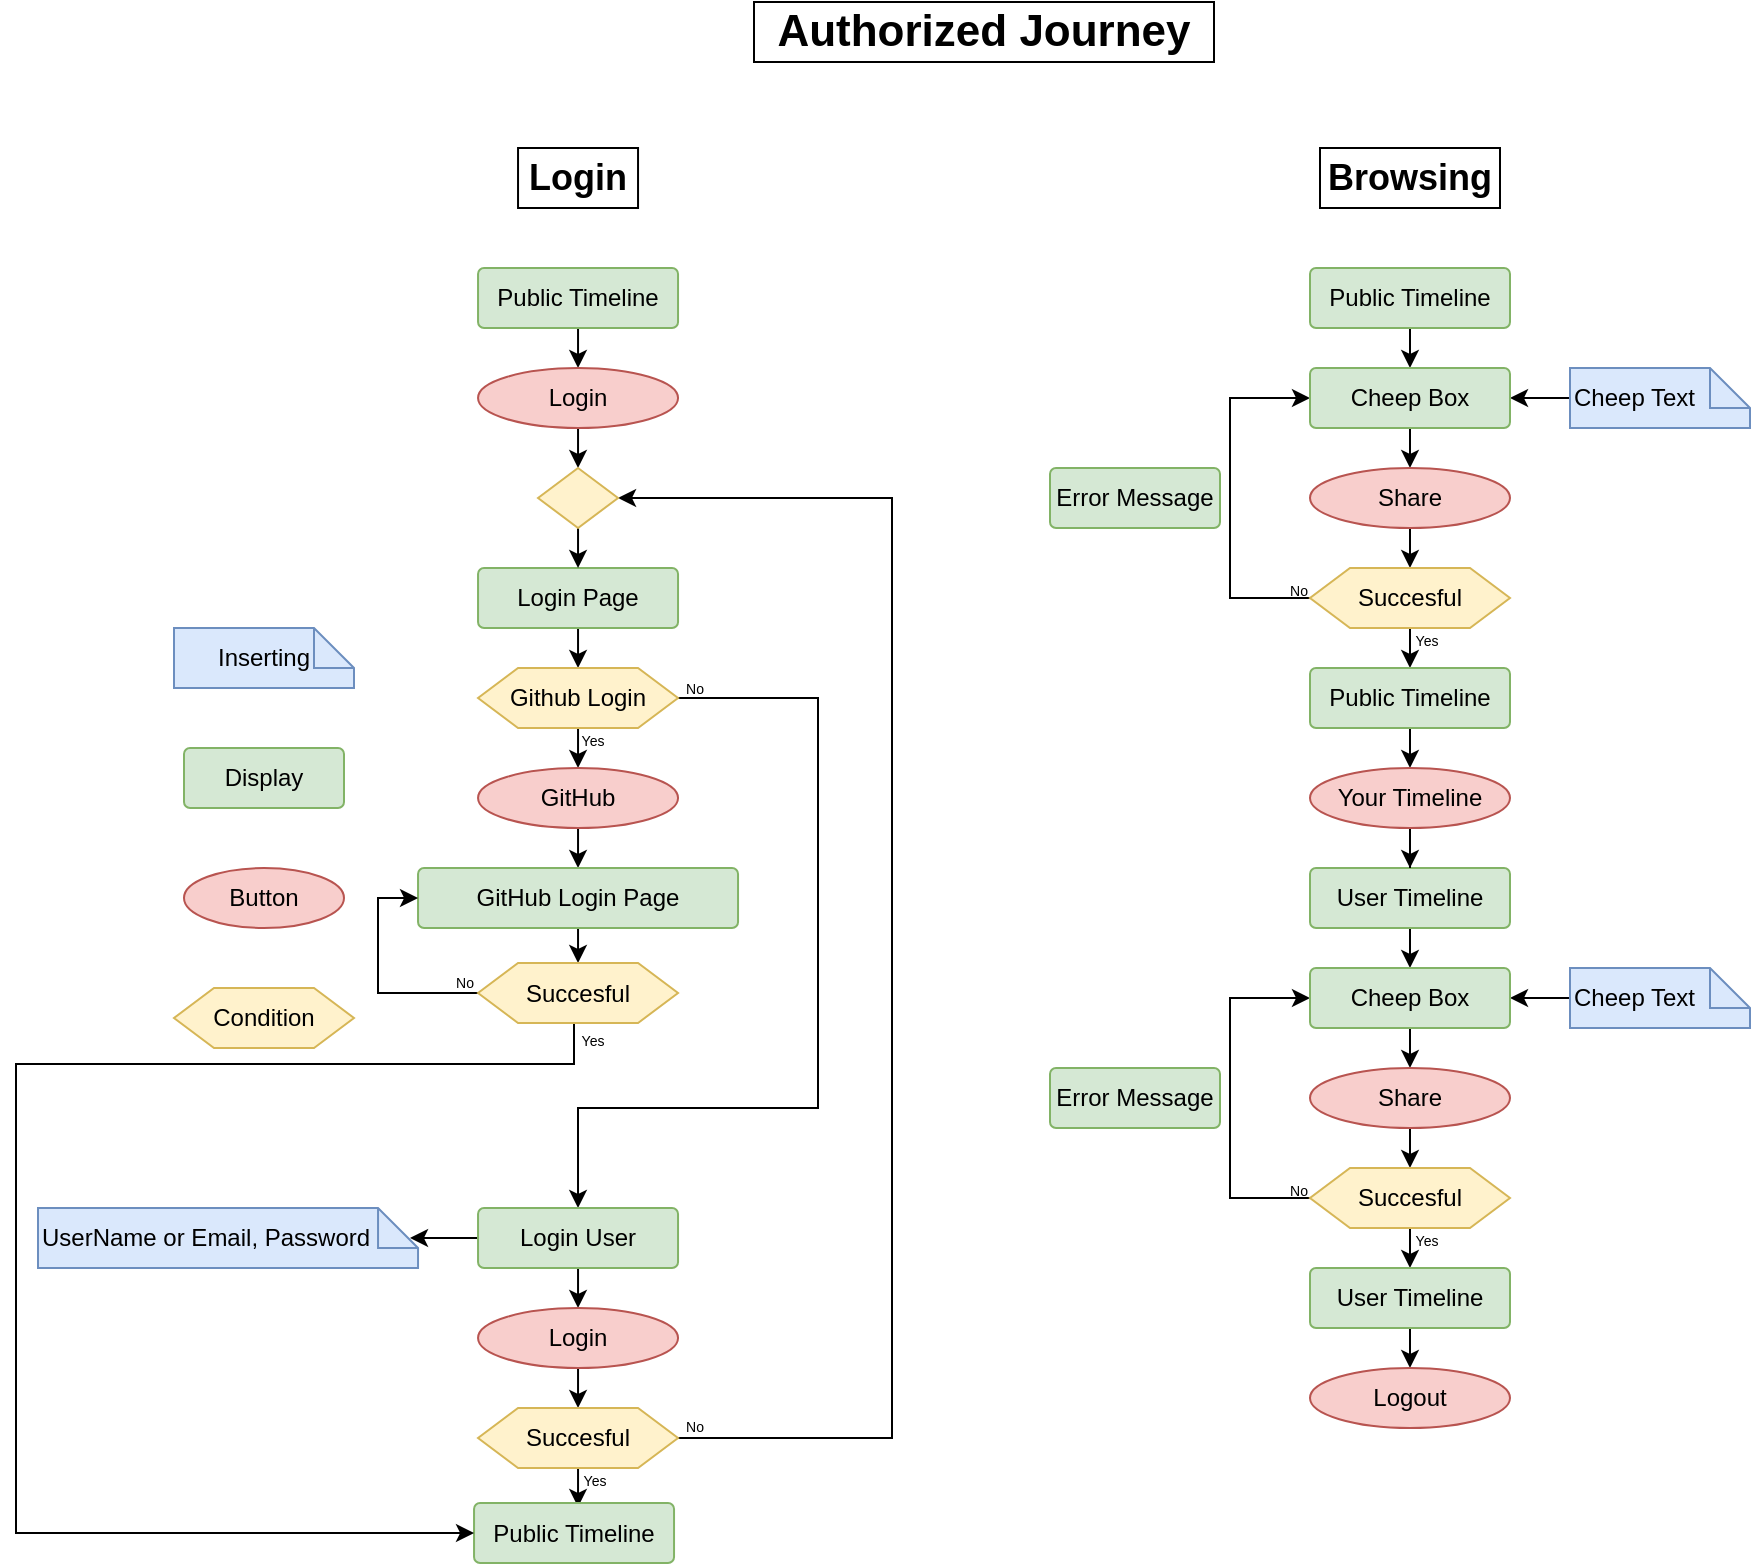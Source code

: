<mxfile version="25.0.3">
  <diagram name="Side-1" id="wtySHdPiUahqh2xDonqv">
    <mxGraphModel dx="1620" dy="889" grid="0" gridSize="10" guides="1" tooltips="1" connect="1" arrows="1" fold="1" page="0" pageScale="1" pageWidth="827" pageHeight="1169" math="0" shadow="0">
      <root>
        <mxCell id="0" />
        <mxCell id="1" parent="0" />
        <mxCell id="CZTcMMlewTJvzk4eFRu1-1" style="edgeStyle=orthogonalEdgeStyle;rounded=0;orthogonalLoop=1;jettySize=auto;html=1;exitX=0.5;exitY=1;exitDx=0;exitDy=0;entryX=0.5;entryY=0;entryDx=0;entryDy=0;" parent="1" source="CZTcMMlewTJvzk4eFRu1-2" target="CZTcMMlewTJvzk4eFRu1-4" edge="1">
          <mxGeometry relative="1" as="geometry" />
        </mxCell>
        <mxCell id="CZTcMMlewTJvzk4eFRu1-2" value="Public Timeline" style="rounded=1;arcSize=10;whiteSpace=wrap;html=1;align=center;fillColor=#d5e8d4;strokeColor=#82b366;" parent="1" vertex="1">
          <mxGeometry x="135.02" y="142" width="100" height="30" as="geometry" />
        </mxCell>
        <mxCell id="CZTcMMlewTJvzk4eFRu1-3" style="edgeStyle=orthogonalEdgeStyle;rounded=0;orthogonalLoop=1;jettySize=auto;html=1;exitX=0.5;exitY=1;exitDx=0;exitDy=0;entryX=0.5;entryY=0;entryDx=0;entryDy=0;" parent="1" source="CZTcMMlewTJvzk4eFRu1-4" target="CZTcMMlewTJvzk4eFRu1-25" edge="1">
          <mxGeometry relative="1" as="geometry" />
        </mxCell>
        <mxCell id="CZTcMMlewTJvzk4eFRu1-4" value="Login" style="ellipse;whiteSpace=wrap;html=1;fillColor=#f8cecc;strokeColor=#b85450;" parent="1" vertex="1">
          <mxGeometry x="135.02" y="192" width="100" height="30" as="geometry" />
        </mxCell>
        <mxCell id="CZTcMMlewTJvzk4eFRu1-5" style="edgeStyle=orthogonalEdgeStyle;rounded=0;orthogonalLoop=1;jettySize=auto;html=1;exitX=0.5;exitY=1;exitDx=0;exitDy=0;entryX=0.5;entryY=0;entryDx=0;entryDy=0;" parent="1" source="CZTcMMlewTJvzk4eFRu1-6" target="CZTcMMlewTJvzk4eFRu1-9" edge="1">
          <mxGeometry relative="1" as="geometry" />
        </mxCell>
        <mxCell id="CZTcMMlewTJvzk4eFRu1-6" value="Login Page" style="rounded=1;arcSize=10;whiteSpace=wrap;html=1;align=center;fillColor=#d5e8d4;strokeColor=#82b366;" parent="1" vertex="1">
          <mxGeometry x="135.02" y="292" width="100" height="30" as="geometry" />
        </mxCell>
        <mxCell id="CZTcMMlewTJvzk4eFRu1-7" style="edgeStyle=orthogonalEdgeStyle;rounded=0;orthogonalLoop=1;jettySize=auto;html=1;exitX=0.5;exitY=1;exitDx=0;exitDy=0;entryX=0.5;entryY=0;entryDx=0;entryDy=0;" parent="1" source="CZTcMMlewTJvzk4eFRu1-9" target="CZTcMMlewTJvzk4eFRu1-11" edge="1">
          <mxGeometry relative="1" as="geometry" />
        </mxCell>
        <mxCell id="CZTcMMlewTJvzk4eFRu1-8" style="edgeStyle=orthogonalEdgeStyle;rounded=0;orthogonalLoop=1;jettySize=auto;html=1;exitX=1;exitY=0.5;exitDx=0;exitDy=0;entryX=0.5;entryY=0;entryDx=0;entryDy=0;" parent="1" source="CZTcMMlewTJvzk4eFRu1-9" target="CZTcMMlewTJvzk4eFRu1-15" edge="1">
          <mxGeometry relative="1" as="geometry">
            <Array as="points">
              <mxPoint x="305.02" y="357" />
              <mxPoint x="305.02" y="562" />
              <mxPoint x="185.02" y="562" />
            </Array>
          </mxGeometry>
        </mxCell>
        <mxCell id="CZTcMMlewTJvzk4eFRu1-9" value="Github Login" style="shape=hexagon;perimeter=hexagonPerimeter2;whiteSpace=wrap;html=1;fixedSize=1;fillColor=#fff2cc;strokeColor=#d6b656;" parent="1" vertex="1">
          <mxGeometry x="135.02" y="342" width="100" height="30" as="geometry" />
        </mxCell>
        <mxCell id="CZTcMMlewTJvzk4eFRu1-10" style="edgeStyle=orthogonalEdgeStyle;rounded=0;orthogonalLoop=1;jettySize=auto;html=1;exitX=0.5;exitY=1;exitDx=0;exitDy=0;entryX=0.5;entryY=0;entryDx=0;entryDy=0;" parent="1" source="CZTcMMlewTJvzk4eFRu1-11" target="CZTcMMlewTJvzk4eFRu1-13" edge="1">
          <mxGeometry relative="1" as="geometry" />
        </mxCell>
        <mxCell id="CZTcMMlewTJvzk4eFRu1-11" value="GitHub" style="ellipse;whiteSpace=wrap;html=1;fillColor=#f8cecc;strokeColor=#b85450;" parent="1" vertex="1">
          <mxGeometry x="135.02" y="392" width="100" height="30" as="geometry" />
        </mxCell>
        <mxCell id="CZTcMMlewTJvzk4eFRu1-12" style="edgeStyle=orthogonalEdgeStyle;rounded=0;orthogonalLoop=1;jettySize=auto;html=1;exitX=0.5;exitY=1;exitDx=0;exitDy=0;entryX=0.5;entryY=0;entryDx=0;entryDy=0;" parent="1" source="CZTcMMlewTJvzk4eFRu1-13" target="CZTcMMlewTJvzk4eFRu1-32" edge="1">
          <mxGeometry relative="1" as="geometry" />
        </mxCell>
        <mxCell id="CZTcMMlewTJvzk4eFRu1-13" value="GitHub Login Page" style="rounded=1;arcSize=10;whiteSpace=wrap;html=1;align=center;fillColor=#d5e8d4;strokeColor=#82b366;" parent="1" vertex="1">
          <mxGeometry x="105.02" y="442" width="160" height="30" as="geometry" />
        </mxCell>
        <mxCell id="CZTcMMlewTJvzk4eFRu1-14" style="edgeStyle=orthogonalEdgeStyle;rounded=0;orthogonalLoop=1;jettySize=auto;html=1;exitX=0.5;exitY=1;exitDx=0;exitDy=0;entryX=0.5;entryY=0;entryDx=0;entryDy=0;" parent="1" source="CZTcMMlewTJvzk4eFRu1-15" target="CZTcMMlewTJvzk4eFRu1-19" edge="1">
          <mxGeometry relative="1" as="geometry" />
        </mxCell>
        <mxCell id="lTajQn7KfrZuBdDy8l7e-9" style="edgeStyle=orthogonalEdgeStyle;rounded=0;orthogonalLoop=1;jettySize=auto;html=1;exitX=0;exitY=0.5;exitDx=0;exitDy=0;" edge="1" parent="1" source="CZTcMMlewTJvzk4eFRu1-15">
          <mxGeometry relative="1" as="geometry">
            <mxPoint x="101" y="627" as="targetPoint" />
          </mxGeometry>
        </mxCell>
        <mxCell id="CZTcMMlewTJvzk4eFRu1-15" value="Login User" style="rounded=1;arcSize=10;whiteSpace=wrap;html=1;align=center;fillColor=#d5e8d4;strokeColor=#82b366;" parent="1" vertex="1">
          <mxGeometry x="135.02" y="612" width="100" height="30" as="geometry" />
        </mxCell>
        <mxCell id="CZTcMMlewTJvzk4eFRu1-17" value="UserName or Email,&amp;nbsp;&lt;span style=&quot;background-color: initial;&quot;&gt;Password&lt;/span&gt;" style="shape=note;size=20;whiteSpace=wrap;html=1;fillColor=#dae8fc;strokeColor=#6c8ebf;align=left;" parent="1" vertex="1">
          <mxGeometry x="-85" y="612" width="190.02" height="30" as="geometry" />
        </mxCell>
        <mxCell id="CZTcMMlewTJvzk4eFRu1-18" style="edgeStyle=orthogonalEdgeStyle;rounded=0;orthogonalLoop=1;jettySize=auto;html=1;exitX=0.5;exitY=1;exitDx=0;exitDy=0;entryX=0.5;entryY=0;entryDx=0;entryDy=0;" parent="1" source="CZTcMMlewTJvzk4eFRu1-19" target="CZTcMMlewTJvzk4eFRu1-22" edge="1">
          <mxGeometry relative="1" as="geometry" />
        </mxCell>
        <mxCell id="CZTcMMlewTJvzk4eFRu1-19" value="Login" style="ellipse;whiteSpace=wrap;html=1;fillColor=#f8cecc;strokeColor=#b85450;" parent="1" vertex="1">
          <mxGeometry x="135.02" y="662" width="100" height="30" as="geometry" />
        </mxCell>
        <mxCell id="CZTcMMlewTJvzk4eFRu1-20" style="edgeStyle=orthogonalEdgeStyle;rounded=0;orthogonalLoop=1;jettySize=auto;html=1;exitX=0.5;exitY=1;exitDx=0;exitDy=0;entryX=0.5;entryY=0;entryDx=0;entryDy=0;" parent="1" source="CZTcMMlewTJvzk4eFRu1-22" edge="1">
          <mxGeometry relative="1" as="geometry">
            <mxPoint x="185.02" y="761.5" as="targetPoint" />
          </mxGeometry>
        </mxCell>
        <mxCell id="CZTcMMlewTJvzk4eFRu1-21" style="edgeStyle=orthogonalEdgeStyle;rounded=0;orthogonalLoop=1;jettySize=auto;html=1;exitX=1;exitY=0.5;exitDx=0;exitDy=0;entryX=1;entryY=0.5;entryDx=0;entryDy=0;" parent="1" source="CZTcMMlewTJvzk4eFRu1-22" target="CZTcMMlewTJvzk4eFRu1-25" edge="1">
          <mxGeometry relative="1" as="geometry">
            <Array as="points">
              <mxPoint x="342" y="727" />
              <mxPoint x="342" y="257" />
            </Array>
          </mxGeometry>
        </mxCell>
        <mxCell id="CZTcMMlewTJvzk4eFRu1-22" value="Succesful" style="shape=hexagon;perimeter=hexagonPerimeter2;whiteSpace=wrap;html=1;fixedSize=1;fillColor=#fff2cc;strokeColor=#d6b656;" parent="1" vertex="1">
          <mxGeometry x="135.02" y="712" width="100" height="30" as="geometry" />
        </mxCell>
        <mxCell id="CZTcMMlewTJvzk4eFRu1-23" value="Public Timeline" style="rounded=1;arcSize=10;whiteSpace=wrap;html=1;align=center;fillColor=#d5e8d4;strokeColor=#82b366;" parent="1" vertex="1">
          <mxGeometry x="133.02" y="759.5" width="100" height="30" as="geometry" />
        </mxCell>
        <mxCell id="CZTcMMlewTJvzk4eFRu1-24" style="edgeStyle=orthogonalEdgeStyle;rounded=0;orthogonalLoop=1;jettySize=auto;html=1;exitX=0.5;exitY=1;exitDx=0;exitDy=0;entryX=0.5;entryY=0;entryDx=0;entryDy=0;" parent="1" source="CZTcMMlewTJvzk4eFRu1-25" target="CZTcMMlewTJvzk4eFRu1-6" edge="1">
          <mxGeometry relative="1" as="geometry" />
        </mxCell>
        <mxCell id="CZTcMMlewTJvzk4eFRu1-25" value="" style="shape=hexagon;perimeter=hexagonPerimeter2;whiteSpace=wrap;html=1;fixedSize=1;fillColor=#fff2cc;strokeColor=#d6b656;size=40;" parent="1" vertex="1">
          <mxGeometry x="165.02" y="242" width="40" height="30" as="geometry" />
        </mxCell>
        <mxCell id="CZTcMMlewTJvzk4eFRu1-26" value="&lt;font style=&quot;font-size: 7px;&quot;&gt;Yes&lt;/font&gt;" style="text;html=1;align=center;verticalAlign=middle;resizable=0;points=[];autosize=1;strokeColor=none;fillColor=none;" parent="1" vertex="1">
          <mxGeometry x="177.02" y="362" width="30" height="30" as="geometry" />
        </mxCell>
        <mxCell id="CZTcMMlewTJvzk4eFRu1-27" value="&lt;font style=&quot;font-size: 7px;&quot;&gt;Yes&lt;/font&gt;" style="text;html=1;align=center;verticalAlign=middle;resizable=0;points=[];autosize=1;strokeColor=none;fillColor=none;" parent="1" vertex="1">
          <mxGeometry x="178.02" y="731.5" width="30" height="30" as="geometry" />
        </mxCell>
        <mxCell id="CZTcMMlewTJvzk4eFRu1-28" value="&lt;font style=&quot;font-size: 7px;&quot;&gt;No&lt;/font&gt;" style="text;html=1;align=center;verticalAlign=middle;resizable=0;points=[];autosize=1;strokeColor=none;fillColor=none;" parent="1" vertex="1">
          <mxGeometry x="228.02" y="704.5" width="30" height="30" as="geometry" />
        </mxCell>
        <mxCell id="CZTcMMlewTJvzk4eFRu1-29" value="&lt;font style=&quot;font-size: 7px;&quot;&gt;No&lt;/font&gt;" style="text;html=1;align=center;verticalAlign=middle;resizable=0;points=[];autosize=1;strokeColor=none;fillColor=none;" parent="1" vertex="1">
          <mxGeometry x="228.02" y="336" width="30" height="30" as="geometry" />
        </mxCell>
        <mxCell id="CZTcMMlewTJvzk4eFRu1-30" style="edgeStyle=orthogonalEdgeStyle;rounded=0;orthogonalLoop=1;jettySize=auto;html=1;exitX=0.5;exitY=1;exitDx=0;exitDy=0;entryX=0;entryY=0.5;entryDx=0;entryDy=0;" parent="1" source="CZTcMMlewTJvzk4eFRu1-32" target="CZTcMMlewTJvzk4eFRu1-23" edge="1">
          <mxGeometry relative="1" as="geometry">
            <mxPoint x="183.02" y="537.5" as="targetPoint" />
            <Array as="points">
              <mxPoint x="183" y="520" />
              <mxPoint x="183" y="540" />
              <mxPoint x="-96" y="540" />
              <mxPoint x="-96" y="775" />
            </Array>
          </mxGeometry>
        </mxCell>
        <mxCell id="CZTcMMlewTJvzk4eFRu1-31" style="edgeStyle=orthogonalEdgeStyle;rounded=0;orthogonalLoop=1;jettySize=auto;html=1;exitX=0;exitY=0.5;exitDx=0;exitDy=0;entryX=0;entryY=0.5;entryDx=0;entryDy=0;" parent="1" source="CZTcMMlewTJvzk4eFRu1-32" target="CZTcMMlewTJvzk4eFRu1-13" edge="1">
          <mxGeometry relative="1" as="geometry" />
        </mxCell>
        <mxCell id="CZTcMMlewTJvzk4eFRu1-32" value="Succesful" style="shape=hexagon;perimeter=hexagonPerimeter2;whiteSpace=wrap;html=1;fixedSize=1;fillColor=#fff2cc;strokeColor=#d6b656;" parent="1" vertex="1">
          <mxGeometry x="135.02" y="489.5" width="100" height="30" as="geometry" />
        </mxCell>
        <mxCell id="CZTcMMlewTJvzk4eFRu1-33" value="&lt;font style=&quot;font-size: 7px;&quot;&gt;Yes&lt;/font&gt;" style="text;html=1;align=center;verticalAlign=middle;resizable=0;points=[];autosize=1;strokeColor=none;fillColor=none;" parent="1" vertex="1">
          <mxGeometry x="177.02" y="512" width="30" height="30" as="geometry" />
        </mxCell>
        <mxCell id="CZTcMMlewTJvzk4eFRu1-34" value="&lt;font style=&quot;font-size: 7px;&quot;&gt;No&lt;/font&gt;" style="text;html=1;align=center;verticalAlign=middle;resizable=0;points=[];autosize=1;strokeColor=none;fillColor=none;" parent="1" vertex="1">
          <mxGeometry x="113.02" y="483" width="30" height="30" as="geometry" />
        </mxCell>
        <mxCell id="CZTcMMlewTJvzk4eFRu1-35" style="edgeStyle=orthogonalEdgeStyle;rounded=0;orthogonalLoop=1;jettySize=auto;html=1;exitX=0.5;exitY=1;exitDx=0;exitDy=0;entryX=0.5;entryY=0;entryDx=0;entryDy=0;" parent="1" source="CZTcMMlewTJvzk4eFRu1-36" edge="1">
          <mxGeometry relative="1" as="geometry">
            <mxPoint x="601" y="192" as="targetPoint" />
          </mxGeometry>
        </mxCell>
        <mxCell id="CZTcMMlewTJvzk4eFRu1-36" value="Public Timeline" style="rounded=1;arcSize=10;whiteSpace=wrap;html=1;align=center;fillColor=#d5e8d4;strokeColor=#82b366;" parent="1" vertex="1">
          <mxGeometry x="551" y="142" width="100" height="30" as="geometry" />
        </mxCell>
        <mxCell id="CZTcMMlewTJvzk4eFRu1-37" style="edgeStyle=orthogonalEdgeStyle;rounded=0;orthogonalLoop=1;jettySize=auto;html=1;exitX=0.5;exitY=1;exitDx=0;exitDy=0;entryX=0.5;entryY=0;entryDx=0;entryDy=0;" parent="1" edge="1">
          <mxGeometry relative="1" as="geometry">
            <mxPoint x="601" y="222" as="sourcePoint" />
            <mxPoint x="601" y="242" as="targetPoint" />
          </mxGeometry>
        </mxCell>
        <mxCell id="CZTcMMlewTJvzk4eFRu1-38" style="edgeStyle=orthogonalEdgeStyle;rounded=0;orthogonalLoop=1;jettySize=auto;html=1;exitX=0.5;exitY=1;exitDx=0;exitDy=0;entryX=0.5;entryY=0;entryDx=0;entryDy=0;" parent="1" edge="1">
          <mxGeometry relative="1" as="geometry">
            <mxPoint x="601" y="322" as="sourcePoint" />
            <mxPoint x="601" y="342" as="targetPoint" />
          </mxGeometry>
        </mxCell>
        <mxCell id="CZTcMMlewTJvzk4eFRu1-39" style="edgeStyle=orthogonalEdgeStyle;rounded=0;orthogonalLoop=1;jettySize=auto;html=1;exitX=0;exitY=0.5;exitDx=0;exitDy=0;entryX=0;entryY=0.5;entryDx=0;entryDy=0;" parent="1" source="CZTcMMlewTJvzk4eFRu1-47" target="CZTcMMlewTJvzk4eFRu1-45" edge="1">
          <mxGeometry relative="1" as="geometry">
            <Array as="points">
              <mxPoint x="511" y="307" />
              <mxPoint x="511" y="207" />
            </Array>
            <mxPoint x="711" y="262" as="targetPoint" />
          </mxGeometry>
        </mxCell>
        <mxCell id="CZTcMMlewTJvzk4eFRu1-40" style="edgeStyle=orthogonalEdgeStyle;rounded=0;orthogonalLoop=1;jettySize=auto;html=1;exitX=0;exitY=0.5;exitDx=0;exitDy=0;exitPerimeter=0;entryX=1;entryY=0.5;entryDx=0;entryDy=0;" parent="1" source="CZTcMMlewTJvzk4eFRu1-41" target="CZTcMMlewTJvzk4eFRu1-45" edge="1">
          <mxGeometry relative="1" as="geometry" />
        </mxCell>
        <mxCell id="CZTcMMlewTJvzk4eFRu1-41" value="Cheep Text" style="shape=note;size=20;whiteSpace=wrap;html=1;fillColor=#dae8fc;strokeColor=#6c8ebf;align=left;" parent="1" vertex="1">
          <mxGeometry x="681" y="192" width="90" height="30" as="geometry" />
        </mxCell>
        <mxCell id="CZTcMMlewTJvzk4eFRu1-42" style="edgeStyle=orthogonalEdgeStyle;rounded=0;orthogonalLoop=1;jettySize=auto;html=1;exitX=0.5;exitY=1;exitDx=0;exitDy=0;entryX=0.5;entryY=0;entryDx=0;entryDy=0;" parent="1" edge="1">
          <mxGeometry relative="1" as="geometry">
            <mxPoint x="601" y="272" as="sourcePoint" />
            <mxPoint x="601" y="292" as="targetPoint" />
          </mxGeometry>
        </mxCell>
        <mxCell id="CZTcMMlewTJvzk4eFRu1-43" value="&lt;font style=&quot;font-size: 7px;&quot;&gt;Yes&lt;/font&gt;" style="text;html=1;align=center;verticalAlign=middle;resizable=0;points=[];autosize=1;strokeColor=none;fillColor=none;" parent="1" vertex="1">
          <mxGeometry x="594" y="312" width="30" height="30" as="geometry" />
        </mxCell>
        <mxCell id="CZTcMMlewTJvzk4eFRu1-44" value="&lt;font style=&quot;font-size: 7px;&quot;&gt;No&lt;/font&gt;" style="text;html=1;align=center;verticalAlign=middle;resizable=0;points=[];autosize=1;strokeColor=none;fillColor=none;" parent="1" vertex="1">
          <mxGeometry x="530" y="287" width="30" height="30" as="geometry" />
        </mxCell>
        <mxCell id="CZTcMMlewTJvzk4eFRu1-45" value="Cheep Box" style="rounded=1;arcSize=10;whiteSpace=wrap;html=1;align=center;fillColor=#d5e8d4;strokeColor=#82b366;" parent="1" vertex="1">
          <mxGeometry x="551" y="192" width="100" height="30" as="geometry" />
        </mxCell>
        <mxCell id="CZTcMMlewTJvzk4eFRu1-46" value="Share" style="ellipse;whiteSpace=wrap;html=1;fillColor=#f8cecc;strokeColor=#b85450;" parent="1" vertex="1">
          <mxGeometry x="551" y="242" width="100" height="30" as="geometry" />
        </mxCell>
        <mxCell id="CZTcMMlewTJvzk4eFRu1-47" value="Succesful" style="shape=hexagon;perimeter=hexagonPerimeter2;whiteSpace=wrap;html=1;fixedSize=1;fillColor=#fff2cc;strokeColor=#d6b656;" parent="1" vertex="1">
          <mxGeometry x="551" y="292" width="100" height="30" as="geometry" />
        </mxCell>
        <mxCell id="CZTcMMlewTJvzk4eFRu1-48" style="edgeStyle=orthogonalEdgeStyle;rounded=0;orthogonalLoop=1;jettySize=auto;html=1;exitX=0.5;exitY=1;exitDx=0;exitDy=0;entryX=0.5;entryY=0;entryDx=0;entryDy=0;" parent="1" source="CZTcMMlewTJvzk4eFRu1-49" target="CZTcMMlewTJvzk4eFRu1-68" edge="1">
          <mxGeometry relative="1" as="geometry" />
        </mxCell>
        <mxCell id="CZTcMMlewTJvzk4eFRu1-49" value="Public Timeline" style="rounded=1;arcSize=10;whiteSpace=wrap;html=1;align=center;fillColor=#d5e8d4;strokeColor=#82b366;" parent="1" vertex="1">
          <mxGeometry x="551" y="342" width="100" height="30" as="geometry" />
        </mxCell>
        <mxCell id="CZTcMMlewTJvzk4eFRu1-50" value="Error Message" style="rounded=1;arcSize=10;whiteSpace=wrap;html=1;align=center;fillColor=#d5e8d4;strokeColor=#82b366;" parent="1" vertex="1">
          <mxGeometry x="421" y="242" width="85" height="30" as="geometry" />
        </mxCell>
        <mxCell id="CZTcMMlewTJvzk4eFRu1-51" style="edgeStyle=orthogonalEdgeStyle;rounded=0;orthogonalLoop=1;jettySize=auto;html=1;exitX=0.5;exitY=1;exitDx=0;exitDy=0;entryX=0.5;entryY=0;entryDx=0;entryDy=0;" parent="1" source="CZTcMMlewTJvzk4eFRu1-52" edge="1">
          <mxGeometry relative="1" as="geometry">
            <mxPoint x="601" y="492" as="targetPoint" />
          </mxGeometry>
        </mxCell>
        <mxCell id="CZTcMMlewTJvzk4eFRu1-52" value="User Timeline" style="rounded=1;arcSize=10;whiteSpace=wrap;html=1;align=center;fillColor=#d5e8d4;strokeColor=#82b366;" parent="1" vertex="1">
          <mxGeometry x="551" y="442" width="100" height="30" as="geometry" />
        </mxCell>
        <mxCell id="CZTcMMlewTJvzk4eFRu1-53" style="edgeStyle=orthogonalEdgeStyle;rounded=0;orthogonalLoop=1;jettySize=auto;html=1;exitX=0.5;exitY=1;exitDx=0;exitDy=0;entryX=0.5;entryY=0;entryDx=0;entryDy=0;" parent="1" edge="1">
          <mxGeometry relative="1" as="geometry">
            <mxPoint x="601" y="522" as="sourcePoint" />
            <mxPoint x="601" y="542" as="targetPoint" />
          </mxGeometry>
        </mxCell>
        <mxCell id="CZTcMMlewTJvzk4eFRu1-54" style="edgeStyle=orthogonalEdgeStyle;rounded=0;orthogonalLoop=1;jettySize=auto;html=1;exitX=0.5;exitY=1;exitDx=0;exitDy=0;entryX=0.5;entryY=0;entryDx=0;entryDy=0;" parent="1" edge="1">
          <mxGeometry relative="1" as="geometry">
            <mxPoint x="601" y="622" as="sourcePoint" />
            <mxPoint x="601" y="642" as="targetPoint" />
          </mxGeometry>
        </mxCell>
        <mxCell id="CZTcMMlewTJvzk4eFRu1-55" style="edgeStyle=orthogonalEdgeStyle;rounded=0;orthogonalLoop=1;jettySize=auto;html=1;exitX=0;exitY=0.5;exitDx=0;exitDy=0;entryX=0;entryY=0.5;entryDx=0;entryDy=0;" parent="1" source="CZTcMMlewTJvzk4eFRu1-63" target="CZTcMMlewTJvzk4eFRu1-61" edge="1">
          <mxGeometry relative="1" as="geometry">
            <Array as="points">
              <mxPoint x="511" y="607" />
              <mxPoint x="511" y="507" />
            </Array>
            <mxPoint x="711" y="562" as="targetPoint" />
          </mxGeometry>
        </mxCell>
        <mxCell id="CZTcMMlewTJvzk4eFRu1-56" style="edgeStyle=orthogonalEdgeStyle;rounded=0;orthogonalLoop=1;jettySize=auto;html=1;exitX=0;exitY=0.5;exitDx=0;exitDy=0;exitPerimeter=0;entryX=1;entryY=0.5;entryDx=0;entryDy=0;" parent="1" source="CZTcMMlewTJvzk4eFRu1-57" target="CZTcMMlewTJvzk4eFRu1-61" edge="1">
          <mxGeometry relative="1" as="geometry" />
        </mxCell>
        <mxCell id="CZTcMMlewTJvzk4eFRu1-57" value="Cheep Text" style="shape=note;size=20;whiteSpace=wrap;html=1;fillColor=#dae8fc;strokeColor=#6c8ebf;align=left;" parent="1" vertex="1">
          <mxGeometry x="681" y="492" width="90" height="30" as="geometry" />
        </mxCell>
        <mxCell id="CZTcMMlewTJvzk4eFRu1-58" style="edgeStyle=orthogonalEdgeStyle;rounded=0;orthogonalLoop=1;jettySize=auto;html=1;exitX=0.5;exitY=1;exitDx=0;exitDy=0;entryX=0.5;entryY=0;entryDx=0;entryDy=0;" parent="1" edge="1">
          <mxGeometry relative="1" as="geometry">
            <mxPoint x="601" y="572" as="sourcePoint" />
            <mxPoint x="601" y="592" as="targetPoint" />
          </mxGeometry>
        </mxCell>
        <mxCell id="CZTcMMlewTJvzk4eFRu1-59" value="&lt;font style=&quot;font-size: 7px;&quot;&gt;Yes&lt;/font&gt;" style="text;html=1;align=center;verticalAlign=middle;resizable=0;points=[];autosize=1;strokeColor=none;fillColor=none;" parent="1" vertex="1">
          <mxGeometry x="594" y="612" width="30" height="30" as="geometry" />
        </mxCell>
        <mxCell id="CZTcMMlewTJvzk4eFRu1-60" value="&lt;font style=&quot;font-size: 7px;&quot;&gt;No&lt;/font&gt;" style="text;html=1;align=center;verticalAlign=middle;resizable=0;points=[];autosize=1;strokeColor=none;fillColor=none;" parent="1" vertex="1">
          <mxGeometry x="530" y="587" width="30" height="30" as="geometry" />
        </mxCell>
        <mxCell id="CZTcMMlewTJvzk4eFRu1-61" value="Cheep Box" style="rounded=1;arcSize=10;whiteSpace=wrap;html=1;align=center;fillColor=#d5e8d4;strokeColor=#82b366;" parent="1" vertex="1">
          <mxGeometry x="551" y="492" width="100" height="30" as="geometry" />
        </mxCell>
        <mxCell id="CZTcMMlewTJvzk4eFRu1-62" value="Share" style="ellipse;whiteSpace=wrap;html=1;fillColor=#f8cecc;strokeColor=#b85450;" parent="1" vertex="1">
          <mxGeometry x="551" y="542" width="100" height="30" as="geometry" />
        </mxCell>
        <mxCell id="CZTcMMlewTJvzk4eFRu1-63" value="Succesful" style="shape=hexagon;perimeter=hexagonPerimeter2;whiteSpace=wrap;html=1;fixedSize=1;fillColor=#fff2cc;strokeColor=#d6b656;" parent="1" vertex="1">
          <mxGeometry x="551" y="592" width="100" height="30" as="geometry" />
        </mxCell>
        <mxCell id="CZTcMMlewTJvzk4eFRu1-64" style="edgeStyle=orthogonalEdgeStyle;rounded=0;orthogonalLoop=1;jettySize=auto;html=1;exitX=0.5;exitY=1;exitDx=0;exitDy=0;entryX=0.5;entryY=0;entryDx=0;entryDy=0;" parent="1" source="CZTcMMlewTJvzk4eFRu1-65" target="CZTcMMlewTJvzk4eFRu1-69" edge="1">
          <mxGeometry relative="1" as="geometry" />
        </mxCell>
        <mxCell id="CZTcMMlewTJvzk4eFRu1-65" value="User Timeline" style="rounded=1;arcSize=10;whiteSpace=wrap;html=1;align=center;fillColor=#d5e8d4;strokeColor=#82b366;" parent="1" vertex="1">
          <mxGeometry x="551" y="642" width="100" height="30" as="geometry" />
        </mxCell>
        <mxCell id="CZTcMMlewTJvzk4eFRu1-66" value="Error Message" style="rounded=1;arcSize=10;whiteSpace=wrap;html=1;align=center;fillColor=#d5e8d4;strokeColor=#82b366;" parent="1" vertex="1">
          <mxGeometry x="421" y="542" width="85" height="30" as="geometry" />
        </mxCell>
        <mxCell id="CZTcMMlewTJvzk4eFRu1-67" style="edgeStyle=orthogonalEdgeStyle;rounded=0;orthogonalLoop=1;jettySize=auto;html=1;exitX=0.5;exitY=1;exitDx=0;exitDy=0;" parent="1" source="CZTcMMlewTJvzk4eFRu1-68" target="CZTcMMlewTJvzk4eFRu1-52" edge="1">
          <mxGeometry relative="1" as="geometry" />
        </mxCell>
        <mxCell id="CZTcMMlewTJvzk4eFRu1-68" value="Your Timeline" style="ellipse;whiteSpace=wrap;html=1;fillColor=#f8cecc;strokeColor=#b85450;" parent="1" vertex="1">
          <mxGeometry x="551" y="392" width="100" height="30" as="geometry" />
        </mxCell>
        <mxCell id="CZTcMMlewTJvzk4eFRu1-69" value="Logout" style="ellipse;whiteSpace=wrap;html=1;fillColor=#f8cecc;strokeColor=#b85450;" parent="1" vertex="1">
          <mxGeometry x="551" y="692" width="100" height="30" as="geometry" />
        </mxCell>
        <mxCell id="CZTcMMlewTJvzk4eFRu1-70" value="Inserting" style="shape=note;size=20;whiteSpace=wrap;html=1;fillColor=#dae8fc;strokeColor=#6c8ebf;" parent="1" vertex="1">
          <mxGeometry x="-17" y="322" width="90" height="30" as="geometry" />
        </mxCell>
        <mxCell id="CZTcMMlewTJvzk4eFRu1-71" value="Display" style="rounded=1;arcSize=10;whiteSpace=wrap;html=1;align=center;fillColor=#d5e8d4;strokeColor=#82b366;" parent="1" vertex="1">
          <mxGeometry x="-12" y="382" width="80" height="30" as="geometry" />
        </mxCell>
        <mxCell id="CZTcMMlewTJvzk4eFRu1-72" value="Condition" style="shape=hexagon;perimeter=hexagonPerimeter2;whiteSpace=wrap;html=1;fixedSize=1;fillColor=#fff2cc;strokeColor=#d6b656;" parent="1" vertex="1">
          <mxGeometry x="-17" y="502" width="90" height="30" as="geometry" />
        </mxCell>
        <mxCell id="CZTcMMlewTJvzk4eFRu1-73" value="Button" style="ellipse;whiteSpace=wrap;html=1;fillColor=#f8cecc;strokeColor=#b85450;" parent="1" vertex="1">
          <mxGeometry x="-12" y="442" width="80" height="30" as="geometry" />
        </mxCell>
        <mxCell id="CZTcMMlewTJvzk4eFRu1-74" value="&lt;font style=&quot;font-size: 18px;&quot;&gt;&lt;b&gt;Browsing&lt;/b&gt;&lt;/font&gt;" style="text;html=1;align=center;verticalAlign=middle;whiteSpace=wrap;rounded=0;strokeColor=default;" parent="1" vertex="1">
          <mxGeometry x="556" y="82" width="90" height="30" as="geometry" />
        </mxCell>
        <mxCell id="CZTcMMlewTJvzk4eFRu1-75" value="&lt;font style=&quot;font-size: 18px;&quot;&gt;&lt;b&gt;Login&lt;/b&gt;&lt;/font&gt;" style="text;html=1;align=center;verticalAlign=middle;whiteSpace=wrap;rounded=0;strokeColor=default;" parent="1" vertex="1">
          <mxGeometry x="155.02" y="82" width="60" height="30" as="geometry" />
        </mxCell>
        <mxCell id="CZTcMMlewTJvzk4eFRu1-76" value="&lt;font style=&quot;font-size: 22px;&quot;&gt;&lt;b&gt;Authorized Journey&lt;/b&gt;&lt;/font&gt;" style="text;html=1;align=center;verticalAlign=middle;whiteSpace=wrap;rounded=0;strokeColor=default;" parent="1" vertex="1">
          <mxGeometry x="273" y="9" width="230" height="30" as="geometry" />
        </mxCell>
      </root>
    </mxGraphModel>
  </diagram>
</mxfile>
